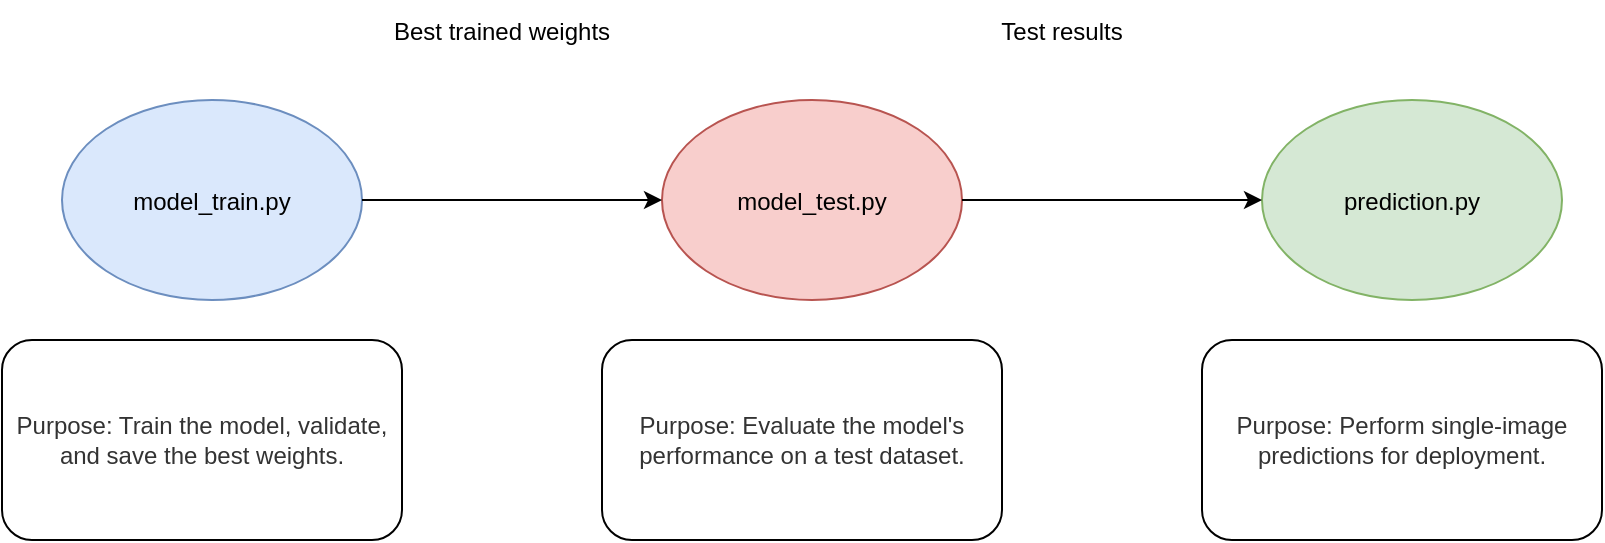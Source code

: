 <mxfile version="24.8.6">
  <diagram name="第 1 页" id="47nqJx89T3lhn33gwV45">
    <mxGraphModel dx="1221" dy="725" grid="1" gridSize="10" guides="1" tooltips="1" connect="1" arrows="1" fold="1" page="1" pageScale="1" pageWidth="827" pageHeight="1169" math="0" shadow="0">
      <root>
        <mxCell id="0" />
        <mxCell id="1" parent="0" />
        <mxCell id="hpXuB_5WnMqP-lwsgiMl-1" value="model_train.py" style="shape=ellipse;fillColor=#dae8fc;strokeColor=#6c8ebf;fontColor=#000000;" vertex="1" parent="1">
          <mxGeometry x="100" y="300" width="150" height="100" as="geometry" />
        </mxCell>
        <mxCell id="hpXuB_5WnMqP-lwsgiMl-2" value="Purpose: Train the model, validate, and save the best weights." style="shape=rectangle;whiteSpace=wrap;rounded=1;fillColor=#ffffff;strokeColor=#000000;fontColor=#333333;" vertex="1" parent="1">
          <mxGeometry x="70" y="420" width="200" height="100" as="geometry" />
        </mxCell>
        <mxCell id="hpXuB_5WnMqP-lwsgiMl-3" value="model_test.py" style="shape=ellipse;fillColor=#f8cecc;strokeColor=#b85450;fontColor=#000000;" vertex="1" parent="1">
          <mxGeometry x="400" y="300" width="150" height="100" as="geometry" />
        </mxCell>
        <mxCell id="hpXuB_5WnMqP-lwsgiMl-4" value="Purpose: Evaluate the model&#39;s performance on a test dataset." style="shape=rectangle;whiteSpace=wrap;rounded=1;fillColor=#ffffff;strokeColor=#000000;fontColor=#333333;" vertex="1" parent="1">
          <mxGeometry x="370" y="420" width="200" height="100" as="geometry" />
        </mxCell>
        <mxCell id="hpXuB_5WnMqP-lwsgiMl-5" value="prediction.py" style="shape=ellipse;fillColor=#d5e8d4;strokeColor=#82b366;fontColor=#000000;" vertex="1" parent="1">
          <mxGeometry x="700" y="300" width="150" height="100" as="geometry" />
        </mxCell>
        <mxCell id="hpXuB_5WnMqP-lwsgiMl-6" value="Purpose: Perform single-image predictions for deployment." style="shape=rectangle;whiteSpace=wrap;rounded=1;fillColor=#ffffff;strokeColor=#000000;fontColor=#333333;" vertex="1" parent="1">
          <mxGeometry x="670" y="420" width="200" height="100" as="geometry" />
        </mxCell>
        <mxCell id="hpXuB_5WnMqP-lwsgiMl-7" value="" style="edgeStyle=elbowEdgeStyle;orthogonal=0;rounded=0;strokeColor=#000000;" edge="1" parent="1" source="hpXuB_5WnMqP-lwsgiMl-1" target="hpXuB_5WnMqP-lwsgiMl-3">
          <mxGeometry relative="1" as="geometry" />
        </mxCell>
        <mxCell id="hpXuB_5WnMqP-lwsgiMl-8" value="" style="edgeStyle=elbowEdgeStyle;orthogonal=0;rounded=0;strokeColor=#000000;" edge="1" parent="1" source="hpXuB_5WnMqP-lwsgiMl-3" target="hpXuB_5WnMqP-lwsgiMl-5">
          <mxGeometry relative="1" as="geometry" />
        </mxCell>
        <mxCell id="hpXuB_5WnMqP-lwsgiMl-9" value="Best trained weights" style="text;align=center;verticalAlign=middle;fillColor=none;strokeColor=none;" vertex="1" parent="1">
          <mxGeometry x="270" y="250" width="100" height="30" as="geometry" />
        </mxCell>
        <mxCell id="hpXuB_5WnMqP-lwsgiMl-10" value="Test results" style="text;align=center;verticalAlign=middle;fillColor=none;strokeColor=none;" vertex="1" parent="1">
          <mxGeometry x="550" y="250" width="100" height="30" as="geometry" />
        </mxCell>
      </root>
    </mxGraphModel>
  </diagram>
</mxfile>
